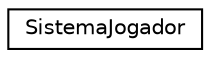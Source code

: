 digraph "Graphical Class Hierarchy"
{
 // LATEX_PDF_SIZE
  edge [fontname="Helvetica",fontsize="10",labelfontname="Helvetica",labelfontsize="10"];
  node [fontname="Helvetica",fontsize="10",shape=record];
  rankdir="LR";
  Node0 [label="SistemaJogador",height=0.2,width=0.4,color="black", fillcolor="white", style="filled",URL="$classSistemaJogador.html",tooltip="Classe que representa o sistema do jogador."];
}
